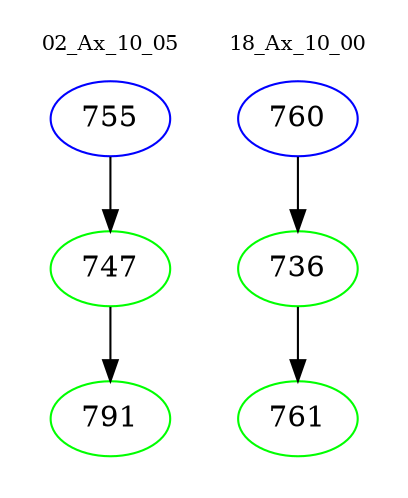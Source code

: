 digraph{
subgraph cluster_0 {
color = white
label = "02_Ax_10_05";
fontsize=10;
T0_755 [label="755", color="blue"]
T0_755 -> T0_747 [color="black"]
T0_747 [label="747", color="green"]
T0_747 -> T0_791 [color="black"]
T0_791 [label="791", color="green"]
}
subgraph cluster_1 {
color = white
label = "18_Ax_10_00";
fontsize=10;
T1_760 [label="760", color="blue"]
T1_760 -> T1_736 [color="black"]
T1_736 [label="736", color="green"]
T1_736 -> T1_761 [color="black"]
T1_761 [label="761", color="green"]
}
}
